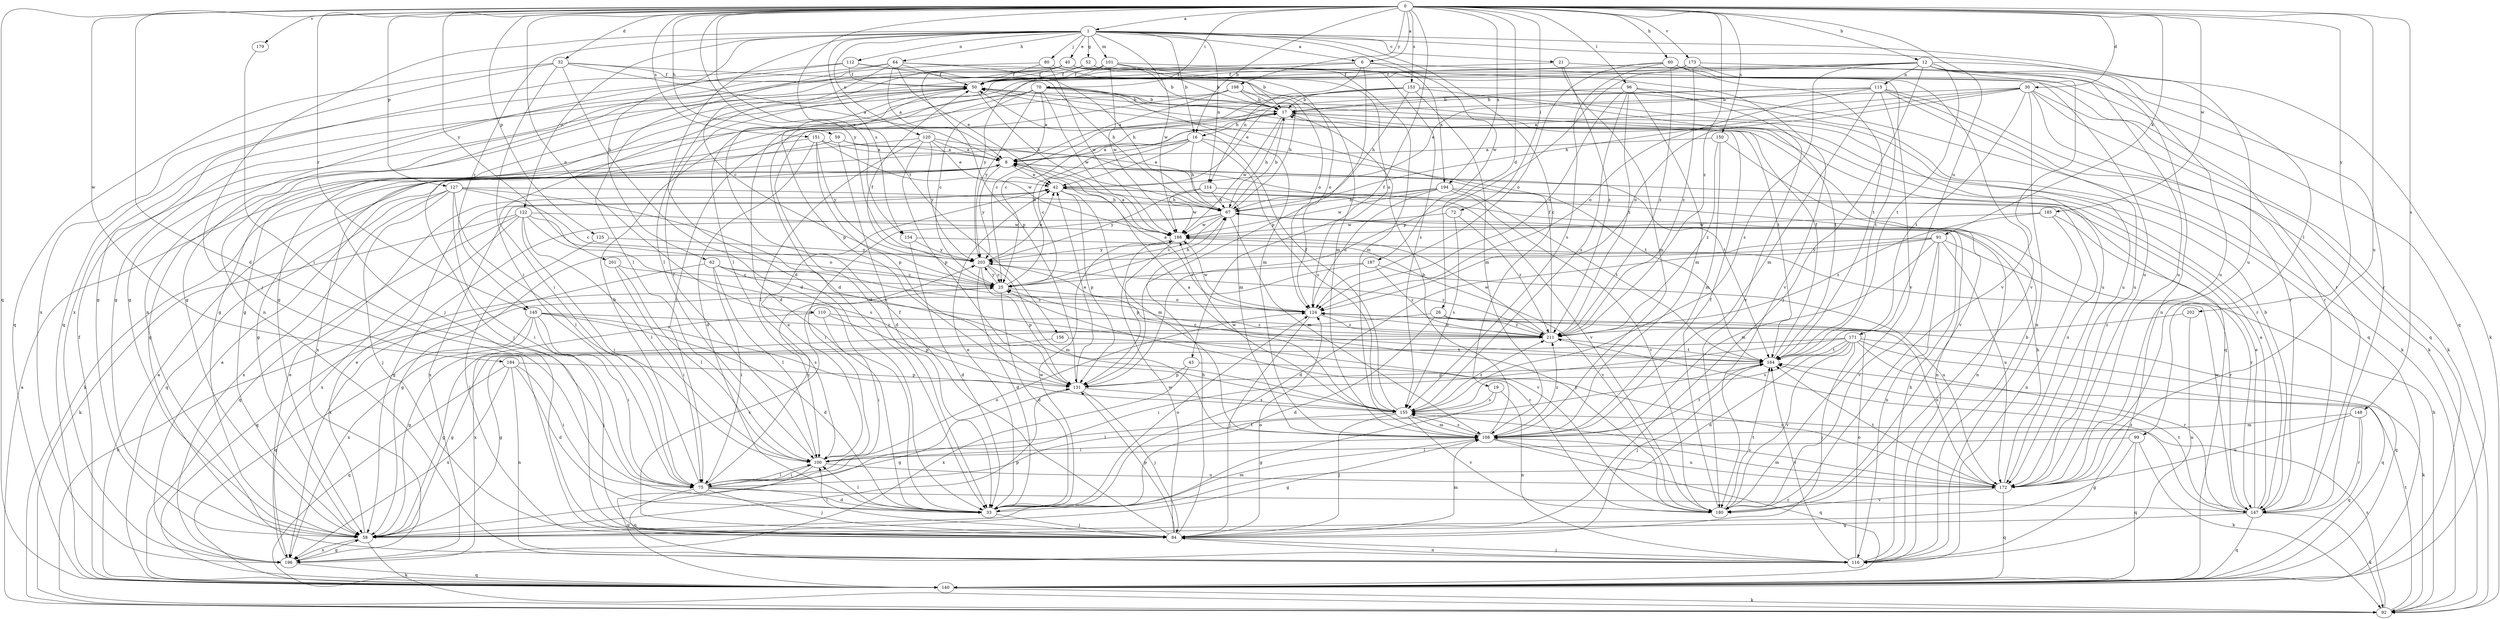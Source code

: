 strict digraph  {
0;
1;
6;
8;
12;
16;
17;
19;
21;
25;
26;
30;
32;
33;
40;
42;
43;
50;
52;
58;
59;
60;
62;
64;
67;
70;
72;
75;
80;
84;
91;
92;
96;
99;
100;
101;
108;
110;
112;
114;
115;
116;
120;
122;
124;
125;
127;
131;
140;
145;
147;
148;
150;
151;
153;
154;
155;
156;
164;
171;
172;
173;
179;
180;
184;
185;
187;
188;
194;
196;
198;
201;
202;
203;
211;
0 -> 1  [label=a];
0 -> 6  [label=a];
0 -> 12  [label=b];
0 -> 16  [label=b];
0 -> 26  [label=d];
0 -> 30  [label=d];
0 -> 32  [label=d];
0 -> 33  [label=d];
0 -> 43  [label=f];
0 -> 59  [label=h];
0 -> 60  [label=h];
0 -> 70  [label=i];
0 -> 72  [label=i];
0 -> 91  [label=k];
0 -> 96  [label=l];
0 -> 110  [label=n];
0 -> 125  [label=p];
0 -> 127  [label=p];
0 -> 140  [label=q];
0 -> 145  [label=r];
0 -> 148  [label=s];
0 -> 150  [label=s];
0 -> 151  [label=s];
0 -> 153  [label=s];
0 -> 154  [label=s];
0 -> 156  [label=t];
0 -> 171  [label=u];
0 -> 172  [label=u];
0 -> 173  [label=v];
0 -> 179  [label=v];
0 -> 184  [label=w];
0 -> 185  [label=w];
0 -> 194  [label=x];
0 -> 198  [label=y];
0 -> 201  [label=y];
0 -> 202  [label=y];
0 -> 203  [label=y];
0 -> 211  [label=z];
1 -> 6  [label=a];
1 -> 16  [label=b];
1 -> 19  [label=c];
1 -> 21  [label=c];
1 -> 33  [label=d];
1 -> 40  [label=e];
1 -> 52  [label=g];
1 -> 62  [label=h];
1 -> 64  [label=h];
1 -> 80  [label=j];
1 -> 84  [label=j];
1 -> 99  [label=l];
1 -> 101  [label=m];
1 -> 112  [label=n];
1 -> 114  [label=n];
1 -> 120  [label=o];
1 -> 122  [label=o];
1 -> 145  [label=r];
1 -> 154  [label=s];
1 -> 172  [label=u];
1 -> 187  [label=w];
1 -> 188  [label=w];
6 -> 50  [label=f];
6 -> 58  [label=g];
6 -> 114  [label=n];
6 -> 131  [label=p];
6 -> 140  [label=q];
6 -> 194  [label=x];
8 -> 42  [label=e];
8 -> 92  [label=k];
8 -> 180  [label=v];
8 -> 203  [label=y];
12 -> 33  [label=d];
12 -> 58  [label=g];
12 -> 84  [label=j];
12 -> 92  [label=k];
12 -> 100  [label=l];
12 -> 115  [label=n];
12 -> 116  [label=n];
12 -> 155  [label=s];
12 -> 164  [label=t];
12 -> 172  [label=u];
12 -> 180  [label=v];
16 -> 8  [label=a];
16 -> 25  [label=c];
16 -> 42  [label=e];
16 -> 58  [label=g];
16 -> 67  [label=h];
16 -> 155  [label=s];
16 -> 164  [label=t];
17 -> 16  [label=b];
17 -> 67  [label=h];
17 -> 75  [label=i];
17 -> 140  [label=q];
17 -> 147  [label=r];
17 -> 188  [label=w];
19 -> 58  [label=g];
19 -> 116  [label=n];
19 -> 155  [label=s];
21 -> 50  [label=f];
21 -> 108  [label=m];
21 -> 147  [label=r];
21 -> 211  [label=z];
25 -> 17  [label=b];
25 -> 33  [label=d];
25 -> 50  [label=f];
25 -> 67  [label=h];
25 -> 92  [label=k];
25 -> 124  [label=o];
25 -> 203  [label=y];
26 -> 33  [label=d];
26 -> 58  [label=g];
26 -> 140  [label=q];
26 -> 211  [label=z];
30 -> 8  [label=a];
30 -> 17  [label=b];
30 -> 67  [label=h];
30 -> 92  [label=k];
30 -> 116  [label=n];
30 -> 124  [label=o];
30 -> 140  [label=q];
30 -> 147  [label=r];
30 -> 164  [label=t];
32 -> 8  [label=a];
32 -> 33  [label=d];
32 -> 50  [label=f];
32 -> 75  [label=i];
32 -> 108  [label=m];
32 -> 140  [label=q];
32 -> 196  [label=x];
33 -> 42  [label=e];
33 -> 84  [label=j];
33 -> 100  [label=l];
33 -> 108  [label=m];
33 -> 124  [label=o];
33 -> 188  [label=w];
40 -> 17  [label=b];
40 -> 50  [label=f];
40 -> 58  [label=g];
40 -> 100  [label=l];
40 -> 108  [label=m];
40 -> 131  [label=p];
40 -> 155  [label=s];
42 -> 67  [label=h];
42 -> 108  [label=m];
42 -> 116  [label=n];
42 -> 131  [label=p];
43 -> 131  [label=p];
43 -> 172  [label=u];
43 -> 196  [label=x];
50 -> 17  [label=b];
50 -> 58  [label=g];
50 -> 67  [label=h];
50 -> 75  [label=i];
50 -> 131  [label=p];
52 -> 17  [label=b];
52 -> 50  [label=f];
52 -> 147  [label=r];
52 -> 196  [label=x];
58 -> 42  [label=e];
58 -> 92  [label=k];
58 -> 131  [label=p];
58 -> 196  [label=x];
59 -> 8  [label=a];
59 -> 33  [label=d];
59 -> 164  [label=t];
59 -> 196  [label=x];
60 -> 50  [label=f];
60 -> 124  [label=o];
60 -> 155  [label=s];
60 -> 164  [label=t];
60 -> 180  [label=v];
60 -> 211  [label=z];
62 -> 25  [label=c];
62 -> 75  [label=i];
62 -> 100  [label=l];
62 -> 180  [label=v];
62 -> 196  [label=x];
62 -> 211  [label=z];
64 -> 8  [label=a];
64 -> 25  [label=c];
64 -> 42  [label=e];
64 -> 50  [label=f];
64 -> 67  [label=h];
64 -> 100  [label=l];
64 -> 140  [label=q];
64 -> 180  [label=v];
67 -> 17  [label=b];
67 -> 25  [label=c];
67 -> 58  [label=g];
67 -> 100  [label=l];
67 -> 108  [label=m];
67 -> 188  [label=w];
70 -> 8  [label=a];
70 -> 17  [label=b];
70 -> 25  [label=c];
70 -> 33  [label=d];
70 -> 84  [label=j];
70 -> 108  [label=m];
70 -> 164  [label=t];
70 -> 172  [label=u];
70 -> 188  [label=w];
70 -> 203  [label=y];
72 -> 155  [label=s];
72 -> 188  [label=w];
72 -> 211  [label=z];
75 -> 17  [label=b];
75 -> 33  [label=d];
75 -> 84  [label=j];
75 -> 100  [label=l];
75 -> 116  [label=n];
75 -> 124  [label=o];
75 -> 147  [label=r];
75 -> 164  [label=t];
75 -> 203  [label=y];
80 -> 50  [label=f];
80 -> 58  [label=g];
80 -> 124  [label=o];
80 -> 188  [label=w];
84 -> 25  [label=c];
84 -> 50  [label=f];
84 -> 67  [label=h];
84 -> 100  [label=l];
84 -> 108  [label=m];
84 -> 116  [label=n];
84 -> 124  [label=o];
84 -> 131  [label=p];
84 -> 188  [label=w];
91 -> 33  [label=d];
91 -> 58  [label=g];
91 -> 108  [label=m];
91 -> 116  [label=n];
91 -> 147  [label=r];
91 -> 172  [label=u];
91 -> 180  [label=v];
91 -> 203  [label=y];
92 -> 8  [label=a];
92 -> 67  [label=h];
92 -> 155  [label=s];
92 -> 164  [label=t];
96 -> 17  [label=b];
96 -> 92  [label=k];
96 -> 108  [label=m];
96 -> 124  [label=o];
96 -> 155  [label=s];
96 -> 180  [label=v];
96 -> 211  [label=z];
99 -> 58  [label=g];
99 -> 92  [label=k];
99 -> 100  [label=l];
99 -> 140  [label=q];
100 -> 42  [label=e];
100 -> 50  [label=f];
100 -> 75  [label=i];
100 -> 140  [label=q];
100 -> 172  [label=u];
101 -> 17  [label=b];
101 -> 50  [label=f];
101 -> 116  [label=n];
101 -> 124  [label=o];
101 -> 172  [label=u];
101 -> 188  [label=w];
101 -> 203  [label=y];
108 -> 17  [label=b];
108 -> 58  [label=g];
108 -> 100  [label=l];
108 -> 140  [label=q];
108 -> 155  [label=s];
108 -> 164  [label=t];
108 -> 172  [label=u];
108 -> 211  [label=z];
110 -> 75  [label=i];
110 -> 131  [label=p];
110 -> 196  [label=x];
110 -> 211  [label=z];
112 -> 50  [label=f];
112 -> 58  [label=g];
112 -> 67  [label=h];
112 -> 116  [label=n];
112 -> 124  [label=o];
114 -> 67  [label=h];
114 -> 116  [label=n];
114 -> 188  [label=w];
114 -> 203  [label=y];
115 -> 17  [label=b];
115 -> 25  [label=c];
115 -> 42  [label=e];
115 -> 92  [label=k];
115 -> 108  [label=m];
115 -> 124  [label=o];
115 -> 147  [label=r];
115 -> 164  [label=t];
115 -> 172  [label=u];
116 -> 17  [label=b];
116 -> 67  [label=h];
116 -> 84  [label=j];
116 -> 124  [label=o];
116 -> 164  [label=t];
120 -> 8  [label=a];
120 -> 42  [label=e];
120 -> 58  [label=g];
120 -> 100  [label=l];
120 -> 108  [label=m];
120 -> 131  [label=p];
120 -> 203  [label=y];
122 -> 75  [label=i];
122 -> 92  [label=k];
122 -> 100  [label=l];
122 -> 124  [label=o];
122 -> 140  [label=q];
122 -> 155  [label=s];
122 -> 188  [label=w];
122 -> 196  [label=x];
124 -> 8  [label=a];
124 -> 84  [label=j];
124 -> 188  [label=w];
124 -> 211  [label=z];
125 -> 84  [label=j];
125 -> 203  [label=y];
127 -> 25  [label=c];
127 -> 67  [label=h];
127 -> 75  [label=i];
127 -> 84  [label=j];
127 -> 100  [label=l];
127 -> 140  [label=q];
127 -> 155  [label=s];
127 -> 196  [label=x];
131 -> 42  [label=e];
131 -> 58  [label=g];
131 -> 84  [label=j];
131 -> 155  [label=s];
140 -> 8  [label=a];
140 -> 50  [label=f];
140 -> 92  [label=k];
145 -> 33  [label=d];
145 -> 75  [label=i];
145 -> 84  [label=j];
145 -> 140  [label=q];
145 -> 155  [label=s];
145 -> 196  [label=x];
145 -> 211  [label=z];
147 -> 8  [label=a];
147 -> 17  [label=b];
147 -> 42  [label=e];
147 -> 58  [label=g];
147 -> 92  [label=k];
147 -> 140  [label=q];
147 -> 164  [label=t];
147 -> 188  [label=w];
147 -> 211  [label=z];
148 -> 108  [label=m];
148 -> 140  [label=q];
148 -> 147  [label=r];
148 -> 172  [label=u];
150 -> 8  [label=a];
150 -> 108  [label=m];
150 -> 180  [label=v];
150 -> 211  [label=z];
151 -> 8  [label=a];
151 -> 33  [label=d];
151 -> 84  [label=j];
151 -> 131  [label=p];
151 -> 188  [label=w];
151 -> 203  [label=y];
153 -> 17  [label=b];
153 -> 25  [label=c];
153 -> 42  [label=e];
153 -> 67  [label=h];
153 -> 108  [label=m];
153 -> 140  [label=q];
153 -> 164  [label=t];
154 -> 33  [label=d];
154 -> 180  [label=v];
154 -> 203  [label=y];
155 -> 8  [label=a];
155 -> 50  [label=f];
155 -> 84  [label=j];
155 -> 100  [label=l];
155 -> 108  [label=m];
155 -> 180  [label=v];
155 -> 188  [label=w];
155 -> 211  [label=z];
156 -> 58  [label=g];
156 -> 164  [label=t];
164 -> 25  [label=c];
164 -> 50  [label=f];
164 -> 84  [label=j];
164 -> 131  [label=p];
171 -> 33  [label=d];
171 -> 58  [label=g];
171 -> 75  [label=i];
171 -> 84  [label=j];
171 -> 92  [label=k];
171 -> 140  [label=q];
171 -> 147  [label=r];
171 -> 155  [label=s];
171 -> 164  [label=t];
171 -> 180  [label=v];
172 -> 67  [label=h];
172 -> 108  [label=m];
172 -> 124  [label=o];
172 -> 140  [label=q];
172 -> 155  [label=s];
172 -> 164  [label=t];
172 -> 180  [label=v];
173 -> 50  [label=f];
173 -> 131  [label=p];
173 -> 172  [label=u];
173 -> 180  [label=v];
173 -> 211  [label=z];
179 -> 75  [label=i];
180 -> 25  [label=c];
180 -> 50  [label=f];
180 -> 164  [label=t];
180 -> 203  [label=y];
184 -> 33  [label=d];
184 -> 75  [label=i];
184 -> 116  [label=n];
184 -> 131  [label=p];
184 -> 140  [label=q];
184 -> 196  [label=x];
185 -> 116  [label=n];
185 -> 147  [label=r];
185 -> 188  [label=w];
185 -> 211  [label=z];
187 -> 25  [label=c];
187 -> 140  [label=q];
187 -> 172  [label=u];
187 -> 211  [label=z];
188 -> 8  [label=a];
188 -> 131  [label=p];
188 -> 203  [label=y];
194 -> 67  [label=h];
194 -> 124  [label=o];
194 -> 164  [label=t];
194 -> 172  [label=u];
194 -> 180  [label=v];
194 -> 188  [label=w];
194 -> 196  [label=x];
196 -> 8  [label=a];
196 -> 42  [label=e];
196 -> 58  [label=g];
196 -> 140  [label=q];
198 -> 8  [label=a];
198 -> 17  [label=b];
198 -> 33  [label=d];
198 -> 58  [label=g];
198 -> 67  [label=h];
198 -> 172  [label=u];
201 -> 25  [label=c];
201 -> 75  [label=i];
201 -> 100  [label=l];
202 -> 116  [label=n];
202 -> 211  [label=z];
203 -> 25  [label=c];
203 -> 33  [label=d];
203 -> 42  [label=e];
203 -> 108  [label=m];
203 -> 131  [label=p];
203 -> 211  [label=z];
211 -> 50  [label=f];
211 -> 58  [label=g];
211 -> 124  [label=o];
211 -> 164  [label=t];
211 -> 188  [label=w];
}
